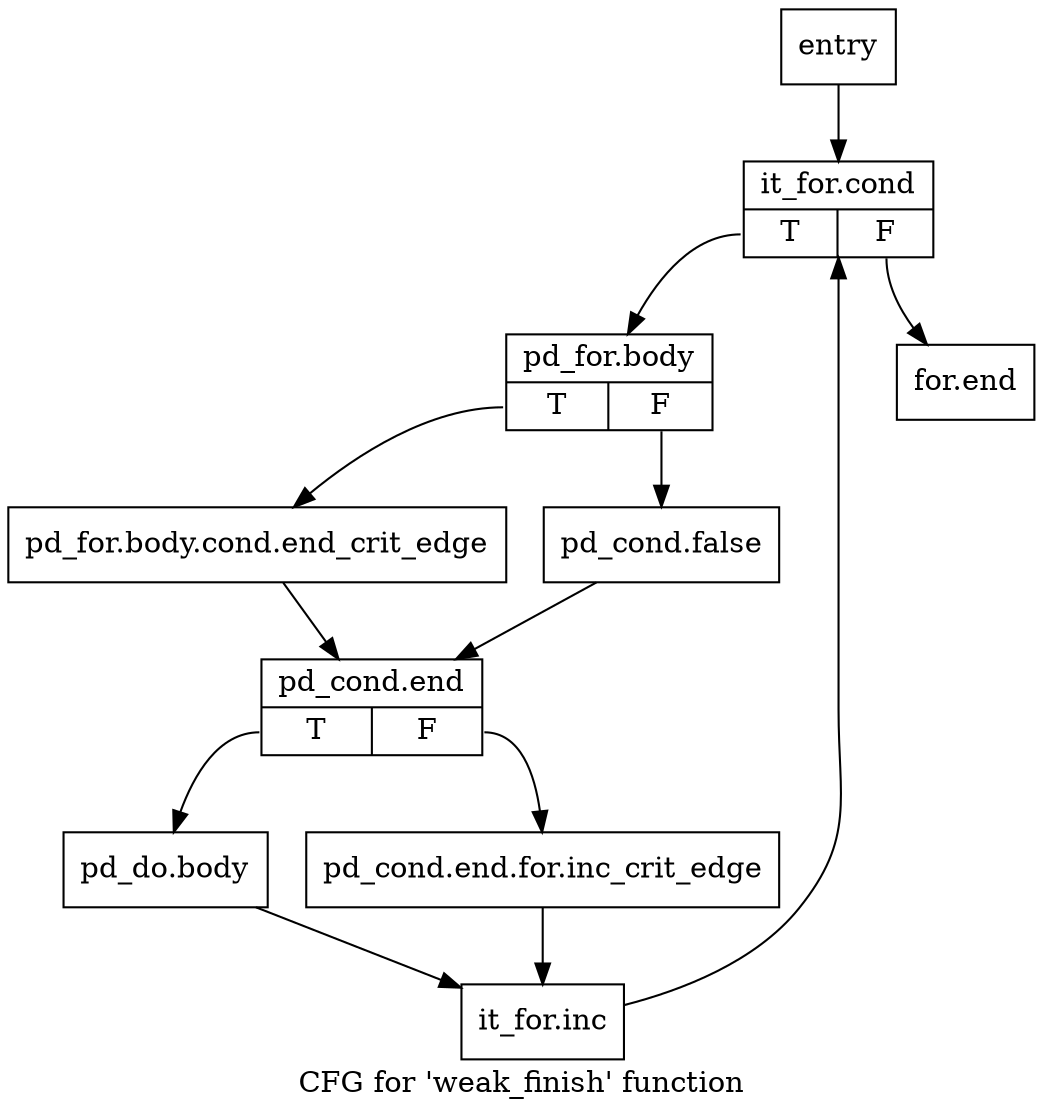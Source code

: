 digraph "CFG for 'weak_finish' function" {
	label="CFG for 'weak_finish' function";

	Node0x990be80 [shape=record,label="{entry}"];
	Node0x990be80 -> Node0x990bed0;
	Node0x990bed0 [shape=record,label="{it_for.cond|{<s0>T|<s1>F}}"];
	Node0x990bed0:s0 -> Node0x990bf20;
	Node0x990bed0:s1 -> Node0x990c150;
	Node0x990bf20 [shape=record,label="{pd_for.body|{<s0>T|<s1>F}}"];
	Node0x990bf20:s0 -> Node0x990bf70;
	Node0x990bf20:s1 -> Node0x990bfc0;
	Node0x990bf70 [shape=record,label="{pd_for.body.cond.end_crit_edge}"];
	Node0x990bf70 -> Node0x990c010;
	Node0x990bfc0 [shape=record,label="{pd_cond.false}"];
	Node0x990bfc0 -> Node0x990c010;
	Node0x990c010 [shape=record,label="{pd_cond.end|{<s0>T|<s1>F}}"];
	Node0x990c010:s0 -> Node0x990c0b0;
	Node0x990c010:s1 -> Node0x990c060;
	Node0x990c060 [shape=record,label="{pd_cond.end.for.inc_crit_edge}"];
	Node0x990c060 -> Node0x990c100;
	Node0x990c0b0 [shape=record,label="{pd_do.body}"];
	Node0x990c0b0 -> Node0x990c100;
	Node0x990c100 [shape=record,label="{it_for.inc}"];
	Node0x990c100 -> Node0x990bed0;
	Node0x990c150 [shape=record,label="{for.end}"];
}
